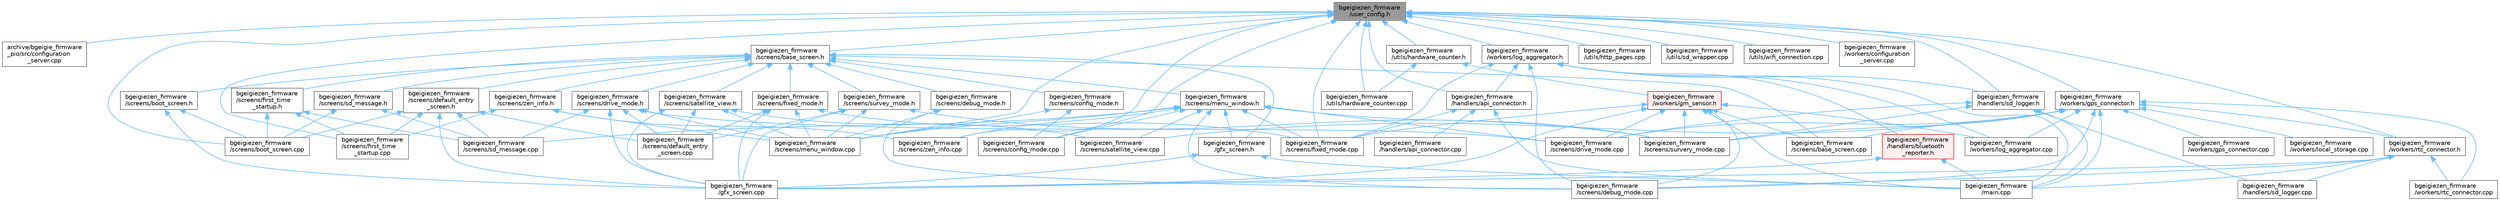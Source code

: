 digraph "bgeigiezen_firmware/user_config.h"
{
 // LATEX_PDF_SIZE
  bgcolor="transparent";
  edge [fontname=Helvetica,fontsize=10,labelfontname=Helvetica,labelfontsize=10];
  node [fontname=Helvetica,fontsize=10,shape=box,height=0.2,width=0.4];
  Node1 [id="Node000001",label="bgeigiezen_firmware\l/user_config.h",height=0.2,width=0.4,color="gray40", fillcolor="grey60", style="filled", fontcolor="black",tooltip=" "];
  Node1 -> Node2 [id="edge1_Node000001_Node000002",dir="back",color="steelblue1",style="solid",tooltip=" "];
  Node2 [id="Node000002",label="archive/bgeigie_firmware\l_pio/src/configuration\l_server.cpp",height=0.2,width=0.4,color="grey40", fillcolor="white", style="filled",URL="$archive_2bgeigie__firmware__pio_2src_2configuration__server_8cpp.html",tooltip=" "];
  Node1 -> Node3 [id="edge2_Node000001_Node000003",dir="back",color="steelblue1",style="solid",tooltip=" "];
  Node3 [id="Node000003",label="bgeigiezen_firmware\l/handlers/api_connector.h",height=0.2,width=0.4,color="grey40", fillcolor="white", style="filled",URL="$api__connector_8h.html",tooltip=" "];
  Node3 -> Node4 [id="edge3_Node000003_Node000004",dir="back",color="steelblue1",style="solid",tooltip=" "];
  Node4 [id="Node000004",label="bgeigiezen_firmware\l/handlers/api_connector.cpp",height=0.2,width=0.4,color="grey40", fillcolor="white", style="filled",URL="$api__connector_8cpp.html",tooltip=" "];
  Node3 -> Node5 [id="edge4_Node000003_Node000005",dir="back",color="steelblue1",style="solid",tooltip=" "];
  Node5 [id="Node000005",label="bgeigiezen_firmware\l/main.cpp",height=0.2,width=0.4,color="grey40", fillcolor="white", style="filled",URL="$bgeigiezen__firmware_2main_8cpp.html",tooltip=" "];
  Node3 -> Node6 [id="edge5_Node000003_Node000006",dir="back",color="steelblue1",style="solid",tooltip=" "];
  Node6 [id="Node000006",label="bgeigiezen_firmware\l/screens/fixed_mode.cpp",height=0.2,width=0.4,color="grey40", fillcolor="white", style="filled",URL="$fixed__mode_8cpp.html",tooltip=" "];
  Node1 -> Node7 [id="edge6_Node000001_Node000007",dir="back",color="steelblue1",style="solid",tooltip=" "];
  Node7 [id="Node000007",label="bgeigiezen_firmware\l/handlers/sd_logger.h",height=0.2,width=0.4,color="grey40", fillcolor="white", style="filled",URL="$sd__logger_8h.html",tooltip=" "];
  Node7 -> Node8 [id="edge7_Node000007_Node000008",dir="back",color="steelblue1",style="solid",tooltip=" "];
  Node8 [id="Node000008",label="bgeigiezen_firmware\l/handlers/sd_logger.cpp",height=0.2,width=0.4,color="grey40", fillcolor="white", style="filled",URL="$sd__logger_8cpp.html",tooltip=" "];
  Node7 -> Node5 [id="edge8_Node000007_Node000005",dir="back",color="steelblue1",style="solid",tooltip=" "];
  Node7 -> Node9 [id="edge9_Node000007_Node000009",dir="back",color="steelblue1",style="solid",tooltip=" "];
  Node9 [id="Node000009",label="bgeigiezen_firmware\l/screens/drive_mode.cpp",height=0.2,width=0.4,color="grey40", fillcolor="white", style="filled",URL="$drive__mode_8cpp.html",tooltip=" "];
  Node7 -> Node10 [id="edge10_Node000007_Node000010",dir="back",color="steelblue1",style="solid",tooltip=" "];
  Node10 [id="Node000010",label="bgeigiezen_firmware\l/screens/survery_mode.cpp",height=0.2,width=0.4,color="grey40", fillcolor="white", style="filled",URL="$survery__mode_8cpp.html",tooltip=" "];
  Node1 -> Node11 [id="edge11_Node000001_Node000011",dir="back",color="steelblue1",style="solid",tooltip=" "];
  Node11 [id="Node000011",label="bgeigiezen_firmware\l/screens/base_screen.h",height=0.2,width=0.4,color="grey40", fillcolor="white", style="filled",URL="$base__screen_8h.html",tooltip=" "];
  Node11 -> Node12 [id="edge12_Node000011_Node000012",dir="back",color="steelblue1",style="solid",tooltip=" "];
  Node12 [id="Node000012",label="bgeigiezen_firmware\l/gfx_screen.h",height=0.2,width=0.4,color="grey40", fillcolor="white", style="filled",URL="$gfx__screen_8h.html",tooltip=" "];
  Node12 -> Node13 [id="edge13_Node000012_Node000013",dir="back",color="steelblue1",style="solid",tooltip=" "];
  Node13 [id="Node000013",label="bgeigiezen_firmware\l/gfx_screen.cpp",height=0.2,width=0.4,color="grey40", fillcolor="white", style="filled",URL="$gfx__screen_8cpp.html",tooltip=" "];
  Node12 -> Node5 [id="edge14_Node000012_Node000005",dir="back",color="steelblue1",style="solid",tooltip=" "];
  Node11 -> Node14 [id="edge15_Node000011_Node000014",dir="back",color="steelblue1",style="solid",tooltip=" "];
  Node14 [id="Node000014",label="bgeigiezen_firmware\l/screens/base_screen.cpp",height=0.2,width=0.4,color="grey40", fillcolor="white", style="filled",URL="$base__screen_8cpp.html",tooltip=" "];
  Node11 -> Node15 [id="edge16_Node000011_Node000015",dir="back",color="steelblue1",style="solid",tooltip=" "];
  Node15 [id="Node000015",label="bgeigiezen_firmware\l/screens/boot_screen.h",height=0.2,width=0.4,color="grey40", fillcolor="white", style="filled",URL="$boot__screen_8h.html",tooltip=" "];
  Node15 -> Node13 [id="edge17_Node000015_Node000013",dir="back",color="steelblue1",style="solid",tooltip=" "];
  Node15 -> Node16 [id="edge18_Node000015_Node000016",dir="back",color="steelblue1",style="solid",tooltip=" "];
  Node16 [id="Node000016",label="bgeigiezen_firmware\l/screens/boot_screen.cpp",height=0.2,width=0.4,color="grey40", fillcolor="white", style="filled",URL="$boot__screen_8cpp.html",tooltip=" "];
  Node11 -> Node17 [id="edge19_Node000011_Node000017",dir="back",color="steelblue1",style="solid",tooltip=" "];
  Node17 [id="Node000017",label="bgeigiezen_firmware\l/screens/config_mode.h",height=0.2,width=0.4,color="grey40", fillcolor="white", style="filled",URL="$config__mode_8h.html",tooltip=" "];
  Node17 -> Node18 [id="edge20_Node000017_Node000018",dir="back",color="steelblue1",style="solid",tooltip=" "];
  Node18 [id="Node000018",label="bgeigiezen_firmware\l/screens/config_mode.cpp",height=0.2,width=0.4,color="grey40", fillcolor="white", style="filled",URL="$config__mode_8cpp.html",tooltip=" "];
  Node17 -> Node19 [id="edge21_Node000017_Node000019",dir="back",color="steelblue1",style="solid",tooltip=" "];
  Node19 [id="Node000019",label="bgeigiezen_firmware\l/screens/menu_window.cpp",height=0.2,width=0.4,color="grey40", fillcolor="white", style="filled",URL="$menu__window_8cpp.html",tooltip=" "];
  Node11 -> Node20 [id="edge22_Node000011_Node000020",dir="back",color="steelblue1",style="solid",tooltip=" "];
  Node20 [id="Node000020",label="bgeigiezen_firmware\l/screens/debug_mode.h",height=0.2,width=0.4,color="grey40", fillcolor="white", style="filled",URL="$debug__mode_8h.html",tooltip=" "];
  Node20 -> Node21 [id="edge23_Node000020_Node000021",dir="back",color="steelblue1",style="solid",tooltip=" "];
  Node21 [id="Node000021",label="bgeigiezen_firmware\l/screens/debug_mode.cpp",height=0.2,width=0.4,color="grey40", fillcolor="white", style="filled",URL="$debug__mode_8cpp.html",tooltip=" "];
  Node20 -> Node19 [id="edge24_Node000020_Node000019",dir="back",color="steelblue1",style="solid",tooltip=" "];
  Node11 -> Node22 [id="edge25_Node000011_Node000022",dir="back",color="steelblue1",style="solid",tooltip=" "];
  Node22 [id="Node000022",label="bgeigiezen_firmware\l/screens/default_entry\l_screen.h",height=0.2,width=0.4,color="grey40", fillcolor="white", style="filled",URL="$default__entry__screen_8h.html",tooltip=" "];
  Node22 -> Node13 [id="edge26_Node000022_Node000013",dir="back",color="steelblue1",style="solid",tooltip=" "];
  Node22 -> Node16 [id="edge27_Node000022_Node000016",dir="back",color="steelblue1",style="solid",tooltip=" "];
  Node22 -> Node23 [id="edge28_Node000022_Node000023",dir="back",color="steelblue1",style="solid",tooltip=" "];
  Node23 [id="Node000023",label="bgeigiezen_firmware\l/screens/default_entry\l_screen.cpp",height=0.2,width=0.4,color="grey40", fillcolor="white", style="filled",URL="$default__entry__screen_8cpp.html",tooltip=" "];
  Node22 -> Node24 [id="edge29_Node000022_Node000024",dir="back",color="steelblue1",style="solid",tooltip=" "];
  Node24 [id="Node000024",label="bgeigiezen_firmware\l/screens/first_time\l_startup.cpp",height=0.2,width=0.4,color="grey40", fillcolor="white", style="filled",URL="$first__time__startup_8cpp.html",tooltip=" "];
  Node22 -> Node25 [id="edge30_Node000022_Node000025",dir="back",color="steelblue1",style="solid",tooltip=" "];
  Node25 [id="Node000025",label="bgeigiezen_firmware\l/screens/sd_message.cpp",height=0.2,width=0.4,color="grey40", fillcolor="white", style="filled",URL="$sd__message_8cpp.html",tooltip=" "];
  Node11 -> Node26 [id="edge31_Node000011_Node000026",dir="back",color="steelblue1",style="solid",tooltip=" "];
  Node26 [id="Node000026",label="bgeigiezen_firmware\l/screens/drive_mode.h",height=0.2,width=0.4,color="grey40", fillcolor="white", style="filled",URL="$drive__mode_8h.html",tooltip=" "];
  Node26 -> Node13 [id="edge32_Node000026_Node000013",dir="back",color="steelblue1",style="solid",tooltip=" "];
  Node26 -> Node23 [id="edge33_Node000026_Node000023",dir="back",color="steelblue1",style="solid",tooltip=" "];
  Node26 -> Node9 [id="edge34_Node000026_Node000009",dir="back",color="steelblue1",style="solid",tooltip=" "];
  Node26 -> Node19 [id="edge35_Node000026_Node000019",dir="back",color="steelblue1",style="solid",tooltip=" "];
  Node26 -> Node25 [id="edge36_Node000026_Node000025",dir="back",color="steelblue1",style="solid",tooltip=" "];
  Node11 -> Node27 [id="edge37_Node000011_Node000027",dir="back",color="steelblue1",style="solid",tooltip=" "];
  Node27 [id="Node000027",label="bgeigiezen_firmware\l/screens/first_time\l_startup.h",height=0.2,width=0.4,color="grey40", fillcolor="white", style="filled",URL="$first__time__startup_8h.html",tooltip=" "];
  Node27 -> Node16 [id="edge38_Node000027_Node000016",dir="back",color="steelblue1",style="solid",tooltip=" "];
  Node27 -> Node24 [id="edge39_Node000027_Node000024",dir="back",color="steelblue1",style="solid",tooltip=" "];
  Node27 -> Node25 [id="edge40_Node000027_Node000025",dir="back",color="steelblue1",style="solid",tooltip=" "];
  Node11 -> Node28 [id="edge41_Node000011_Node000028",dir="back",color="steelblue1",style="solid",tooltip=" "];
  Node28 [id="Node000028",label="bgeigiezen_firmware\l/screens/fixed_mode.h",height=0.2,width=0.4,color="grey40", fillcolor="white", style="filled",URL="$fixed__mode_8h.html",tooltip=" "];
  Node28 -> Node13 [id="edge42_Node000028_Node000013",dir="back",color="steelblue1",style="solid",tooltip=" "];
  Node28 -> Node23 [id="edge43_Node000028_Node000023",dir="back",color="steelblue1",style="solid",tooltip=" "];
  Node28 -> Node6 [id="edge44_Node000028_Node000006",dir="back",color="steelblue1",style="solid",tooltip=" "];
  Node28 -> Node19 [id="edge45_Node000028_Node000019",dir="back",color="steelblue1",style="solid",tooltip=" "];
  Node11 -> Node29 [id="edge46_Node000011_Node000029",dir="back",color="steelblue1",style="solid",tooltip=" "];
  Node29 [id="Node000029",label="bgeigiezen_firmware\l/screens/menu_window.h",height=0.2,width=0.4,color="grey40", fillcolor="white", style="filled",URL="$menu__window_8h.html",tooltip=" "];
  Node29 -> Node12 [id="edge47_Node000029_Node000012",dir="back",color="steelblue1",style="solid",tooltip=" "];
  Node29 -> Node18 [id="edge48_Node000029_Node000018",dir="back",color="steelblue1",style="solid",tooltip=" "];
  Node29 -> Node21 [id="edge49_Node000029_Node000021",dir="back",color="steelblue1",style="solid",tooltip=" "];
  Node29 -> Node9 [id="edge50_Node000029_Node000009",dir="back",color="steelblue1",style="solid",tooltip=" "];
  Node29 -> Node6 [id="edge51_Node000029_Node000006",dir="back",color="steelblue1",style="solid",tooltip=" "];
  Node29 -> Node19 [id="edge52_Node000029_Node000019",dir="back",color="steelblue1",style="solid",tooltip=" "];
  Node29 -> Node30 [id="edge53_Node000029_Node000030",dir="back",color="steelblue1",style="solid",tooltip=" "];
  Node30 [id="Node000030",label="bgeigiezen_firmware\l/screens/satellite_view.cpp",height=0.2,width=0.4,color="grey40", fillcolor="white", style="filled",URL="$satellite__view_8cpp.html",tooltip=" "];
  Node29 -> Node25 [id="edge54_Node000029_Node000025",dir="back",color="steelblue1",style="solid",tooltip=" "];
  Node29 -> Node10 [id="edge55_Node000029_Node000010",dir="back",color="steelblue1",style="solid",tooltip=" "];
  Node29 -> Node31 [id="edge56_Node000029_Node000031",dir="back",color="steelblue1",style="solid",tooltip=" "];
  Node31 [id="Node000031",label="bgeigiezen_firmware\l/screens/zen_info.cpp",height=0.2,width=0.4,color="grey40", fillcolor="white", style="filled",URL="$zen__info_8cpp.html",tooltip=" "];
  Node11 -> Node32 [id="edge57_Node000011_Node000032",dir="back",color="steelblue1",style="solid",tooltip=" "];
  Node32 [id="Node000032",label="bgeigiezen_firmware\l/screens/satellite_view.h",height=0.2,width=0.4,color="grey40", fillcolor="white", style="filled",URL="$satellite__view_8h.html",tooltip=" "];
  Node32 -> Node13 [id="edge58_Node000032_Node000013",dir="back",color="steelblue1",style="solid",tooltip=" "];
  Node32 -> Node23 [id="edge59_Node000032_Node000023",dir="back",color="steelblue1",style="solid",tooltip=" "];
  Node32 -> Node19 [id="edge60_Node000032_Node000019",dir="back",color="steelblue1",style="solid",tooltip=" "];
  Node32 -> Node30 [id="edge61_Node000032_Node000030",dir="back",color="steelblue1",style="solid",tooltip=" "];
  Node11 -> Node33 [id="edge62_Node000011_Node000033",dir="back",color="steelblue1",style="solid",tooltip=" "];
  Node33 [id="Node000033",label="bgeigiezen_firmware\l/screens/sd_message.h",height=0.2,width=0.4,color="grey40", fillcolor="white", style="filled",URL="$sd__message_8h.html",tooltip=" "];
  Node33 -> Node16 [id="edge63_Node000033_Node000016",dir="back",color="steelblue1",style="solid",tooltip=" "];
  Node33 -> Node25 [id="edge64_Node000033_Node000025",dir="back",color="steelblue1",style="solid",tooltip=" "];
  Node11 -> Node34 [id="edge65_Node000011_Node000034",dir="back",color="steelblue1",style="solid",tooltip=" "];
  Node34 [id="Node000034",label="bgeigiezen_firmware\l/screens/survey_mode.h",height=0.2,width=0.4,color="grey40", fillcolor="white", style="filled",URL="$survey__mode_8h.html",tooltip=" "];
  Node34 -> Node13 [id="edge66_Node000034_Node000013",dir="back",color="steelblue1",style="solid",tooltip=" "];
  Node34 -> Node23 [id="edge67_Node000034_Node000023",dir="back",color="steelblue1",style="solid",tooltip=" "];
  Node34 -> Node19 [id="edge68_Node000034_Node000019",dir="back",color="steelblue1",style="solid",tooltip=" "];
  Node34 -> Node10 [id="edge69_Node000034_Node000010",dir="back",color="steelblue1",style="solid",tooltip=" "];
  Node11 -> Node35 [id="edge70_Node000011_Node000035",dir="back",color="steelblue1",style="solid",tooltip=" "];
  Node35 [id="Node000035",label="bgeigiezen_firmware\l/screens/zen_info.h",height=0.2,width=0.4,color="grey40", fillcolor="white", style="filled",URL="$zen__info_8h.html",tooltip=" "];
  Node35 -> Node24 [id="edge71_Node000035_Node000024",dir="back",color="steelblue1",style="solid",tooltip=" "];
  Node35 -> Node19 [id="edge72_Node000035_Node000019",dir="back",color="steelblue1",style="solid",tooltip=" "];
  Node35 -> Node31 [id="edge73_Node000035_Node000031",dir="back",color="steelblue1",style="solid",tooltip=" "];
  Node1 -> Node16 [id="edge74_Node000001_Node000016",dir="back",color="steelblue1",style="solid",tooltip=" "];
  Node1 -> Node18 [id="edge75_Node000001_Node000018",dir="back",color="steelblue1",style="solid",tooltip=" "];
  Node1 -> Node24 [id="edge76_Node000001_Node000024",dir="back",color="steelblue1",style="solid",tooltip=" "];
  Node1 -> Node6 [id="edge77_Node000001_Node000006",dir="back",color="steelblue1",style="solid",tooltip=" "];
  Node1 -> Node19 [id="edge78_Node000001_Node000019",dir="back",color="steelblue1",style="solid",tooltip=" "];
  Node1 -> Node31 [id="edge79_Node000001_Node000031",dir="back",color="steelblue1",style="solid",tooltip=" "];
  Node1 -> Node36 [id="edge80_Node000001_Node000036",dir="back",color="steelblue1",style="solid",tooltip=" "];
  Node36 [id="Node000036",label="bgeigiezen_firmware\l/utils/hardware_counter.cpp",height=0.2,width=0.4,color="grey40", fillcolor="white", style="filled",URL="$hardware__counter_8cpp.html",tooltip=" "];
  Node1 -> Node37 [id="edge81_Node000001_Node000037",dir="back",color="steelblue1",style="solid",tooltip=" "];
  Node37 [id="Node000037",label="bgeigiezen_firmware\l/utils/hardware_counter.h",height=0.2,width=0.4,color="grey40", fillcolor="white", style="filled",URL="$hardware__counter_8h.html",tooltip=" "];
  Node37 -> Node36 [id="edge82_Node000037_Node000036",dir="back",color="steelblue1",style="solid",tooltip=" "];
  Node37 -> Node38 [id="edge83_Node000037_Node000038",dir="back",color="steelblue1",style="solid",tooltip=" "];
  Node38 [id="Node000038",label="bgeigiezen_firmware\l/workers/gm_sensor.h",height=0.2,width=0.4,color="red", fillcolor="#FFF0F0", style="filled",URL="$gm__sensor_8h.html",tooltip=" "];
  Node38 -> Node13 [id="edge84_Node000038_Node000013",dir="back",color="steelblue1",style="solid",tooltip=" "];
  Node38 -> Node5 [id="edge85_Node000038_Node000005",dir="back",color="steelblue1",style="solid",tooltip=" "];
  Node38 -> Node14 [id="edge86_Node000038_Node000014",dir="back",color="steelblue1",style="solid",tooltip=" "];
  Node38 -> Node21 [id="edge87_Node000038_Node000021",dir="back",color="steelblue1",style="solid",tooltip=" "];
  Node38 -> Node9 [id="edge88_Node000038_Node000009",dir="back",color="steelblue1",style="solid",tooltip=" "];
  Node38 -> Node6 [id="edge89_Node000038_Node000006",dir="back",color="steelblue1",style="solid",tooltip=" "];
  Node38 -> Node10 [id="edge90_Node000038_Node000010",dir="back",color="steelblue1",style="solid",tooltip=" "];
  Node38 -> Node40 [id="edge91_Node000038_Node000040",dir="back",color="steelblue1",style="solid",tooltip=" "];
  Node40 [id="Node000040",label="bgeigiezen_firmware\l/workers/log_aggregator.cpp",height=0.2,width=0.4,color="grey40", fillcolor="white", style="filled",URL="$log__aggregator_8cpp.html",tooltip=" "];
  Node1 -> Node41 [id="edge92_Node000001_Node000041",dir="back",color="steelblue1",style="solid",tooltip=" "];
  Node41 [id="Node000041",label="bgeigiezen_firmware\l/utils/http_pages.cpp",height=0.2,width=0.4,color="grey40", fillcolor="white", style="filled",URL="$http__pages_8cpp.html",tooltip=" "];
  Node1 -> Node42 [id="edge93_Node000001_Node000042",dir="back",color="steelblue1",style="solid",tooltip=" "];
  Node42 [id="Node000042",label="bgeigiezen_firmware\l/utils/sd_wrapper.cpp",height=0.2,width=0.4,color="grey40", fillcolor="white", style="filled",URL="$sd__wrapper_8cpp.html",tooltip=" "];
  Node1 -> Node43 [id="edge94_Node000001_Node000043",dir="back",color="steelblue1",style="solid",tooltip=" "];
  Node43 [id="Node000043",label="bgeigiezen_firmware\l/utils/wifi_connection.cpp",height=0.2,width=0.4,color="grey40", fillcolor="white", style="filled",URL="$bgeigiezen__firmware_2utils_2wifi__connection_8cpp.html",tooltip=" "];
  Node1 -> Node44 [id="edge95_Node000001_Node000044",dir="back",color="steelblue1",style="solid",tooltip=" "];
  Node44 [id="Node000044",label="bgeigiezen_firmware\l/workers/configuration\l_server.cpp",height=0.2,width=0.4,color="grey40", fillcolor="white", style="filled",URL="$bgeigiezen__firmware_2workers_2configuration__server_8cpp.html",tooltip=" "];
  Node1 -> Node45 [id="edge96_Node000001_Node000045",dir="back",color="steelblue1",style="solid",tooltip=" "];
  Node45 [id="Node000045",label="bgeigiezen_firmware\l/workers/gps_connector.h",height=0.2,width=0.4,color="grey40", fillcolor="white", style="filled",URL="$gps__connector_8h.html",tooltip=" "];
  Node45 -> Node5 [id="edge97_Node000045_Node000005",dir="back",color="steelblue1",style="solid",tooltip=" "];
  Node45 -> Node14 [id="edge98_Node000045_Node000014",dir="back",color="steelblue1",style="solid",tooltip=" "];
  Node45 -> Node21 [id="edge99_Node000045_Node000021",dir="back",color="steelblue1",style="solid",tooltip=" "];
  Node45 -> Node9 [id="edge100_Node000045_Node000009",dir="back",color="steelblue1",style="solid",tooltip=" "];
  Node45 -> Node30 [id="edge101_Node000045_Node000030",dir="back",color="steelblue1",style="solid",tooltip=" "];
  Node45 -> Node10 [id="edge102_Node000045_Node000010",dir="back",color="steelblue1",style="solid",tooltip=" "];
  Node45 -> Node46 [id="edge103_Node000045_Node000046",dir="back",color="steelblue1",style="solid",tooltip=" "];
  Node46 [id="Node000046",label="bgeigiezen_firmware\l/workers/gps_connector.cpp",height=0.2,width=0.4,color="grey40", fillcolor="white", style="filled",URL="$gps__connector_8cpp.html",tooltip=" "];
  Node45 -> Node47 [id="edge104_Node000045_Node000047",dir="back",color="steelblue1",style="solid",tooltip=" "];
  Node47 [id="Node000047",label="bgeigiezen_firmware\l/workers/local_storage.cpp",height=0.2,width=0.4,color="grey40", fillcolor="white", style="filled",URL="$local__storage_8cpp.html",tooltip=" "];
  Node45 -> Node40 [id="edge105_Node000045_Node000040",dir="back",color="steelblue1",style="solid",tooltip=" "];
  Node45 -> Node48 [id="edge106_Node000045_Node000048",dir="back",color="steelblue1",style="solid",tooltip=" "];
  Node48 [id="Node000048",label="bgeigiezen_firmware\l/workers/rtc_connector.cpp",height=0.2,width=0.4,color="grey40", fillcolor="white", style="filled",URL="$rtc__connector_8cpp.html",tooltip=" "];
  Node45 -> Node49 [id="edge107_Node000045_Node000049",dir="back",color="steelblue1",style="solid",tooltip=" "];
  Node49 [id="Node000049",label="bgeigiezen_firmware\l/workers/rtc_connector.h",height=0.2,width=0.4,color="grey40", fillcolor="white", style="filled",URL="$rtc__connector_8h.html",tooltip=" "];
  Node49 -> Node13 [id="edge108_Node000049_Node000013",dir="back",color="steelblue1",style="solid",tooltip=" "];
  Node49 -> Node8 [id="edge109_Node000049_Node000008",dir="back",color="steelblue1",style="solid",tooltip=" "];
  Node49 -> Node5 [id="edge110_Node000049_Node000005",dir="back",color="steelblue1",style="solid",tooltip=" "];
  Node49 -> Node21 [id="edge111_Node000049_Node000021",dir="back",color="steelblue1",style="solid",tooltip=" "];
  Node49 -> Node48 [id="edge112_Node000049_Node000048",dir="back",color="steelblue1",style="solid",tooltip=" "];
  Node1 -> Node50 [id="edge113_Node000001_Node000050",dir="back",color="steelblue1",style="solid",tooltip=" "];
  Node50 [id="Node000050",label="bgeigiezen_firmware\l/workers/log_aggregator.h",height=0.2,width=0.4,color="grey40", fillcolor="white", style="filled",URL="$log__aggregator_8h.html",tooltip=" "];
  Node50 -> Node3 [id="edge114_Node000050_Node000003",dir="back",color="steelblue1",style="solid",tooltip=" "];
  Node50 -> Node51 [id="edge115_Node000050_Node000051",dir="back",color="steelblue1",style="solid",tooltip=" "];
  Node51 [id="Node000051",label="bgeigiezen_firmware\l/handlers/bluetooth\l_reporter.h",height=0.2,width=0.4,color="red", fillcolor="#FFF0F0", style="filled",URL="$bluetooth__reporter_8h.html",tooltip=" "];
  Node51 -> Node13 [id="edge116_Node000051_Node000013",dir="back",color="steelblue1",style="solid",tooltip=" "];
  Node51 -> Node5 [id="edge117_Node000051_Node000005",dir="back",color="steelblue1",style="solid",tooltip=" "];
  Node50 -> Node7 [id="edge118_Node000050_Node000007",dir="back",color="steelblue1",style="solid",tooltip=" "];
  Node50 -> Node5 [id="edge119_Node000050_Node000005",dir="back",color="steelblue1",style="solid",tooltip=" "];
  Node50 -> Node21 [id="edge120_Node000050_Node000021",dir="back",color="steelblue1",style="solid",tooltip=" "];
  Node50 -> Node6 [id="edge121_Node000050_Node000006",dir="back",color="steelblue1",style="solid",tooltip=" "];
  Node50 -> Node40 [id="edge122_Node000050_Node000040",dir="back",color="steelblue1",style="solid",tooltip=" "];
  Node1 -> Node49 [id="edge123_Node000001_Node000049",dir="back",color="steelblue1",style="solid",tooltip=" "];
}

